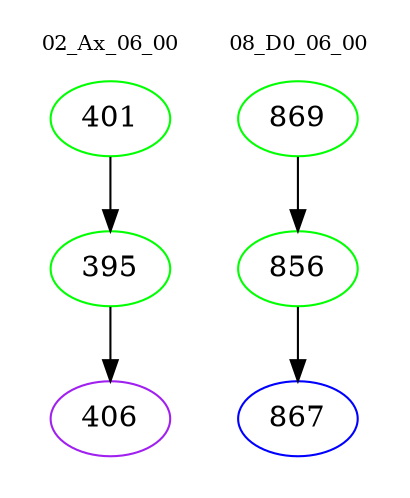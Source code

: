 digraph{
subgraph cluster_0 {
color = white
label = "02_Ax_06_00";
fontsize=10;
T0_401 [label="401", color="green"]
T0_401 -> T0_395 [color="black"]
T0_395 [label="395", color="green"]
T0_395 -> T0_406 [color="black"]
T0_406 [label="406", color="purple"]
}
subgraph cluster_1 {
color = white
label = "08_D0_06_00";
fontsize=10;
T1_869 [label="869", color="green"]
T1_869 -> T1_856 [color="black"]
T1_856 [label="856", color="green"]
T1_856 -> T1_867 [color="black"]
T1_867 [label="867", color="blue"]
}
}
